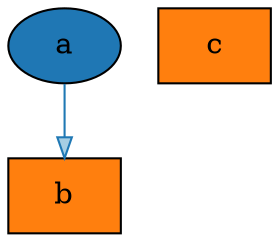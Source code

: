 strict digraph {
    a [shape="ellipse" style="filled" fillcolor="#1f77b4"]
    b [shape="polygon" style="filled" fillcolor="#ff7f0e"]
    c [shape="polygon" style="filled" fillcolor="#ff7f0e"]
    a -> b [fillcolor="#a6cee3" color="#1f78b4"]
}